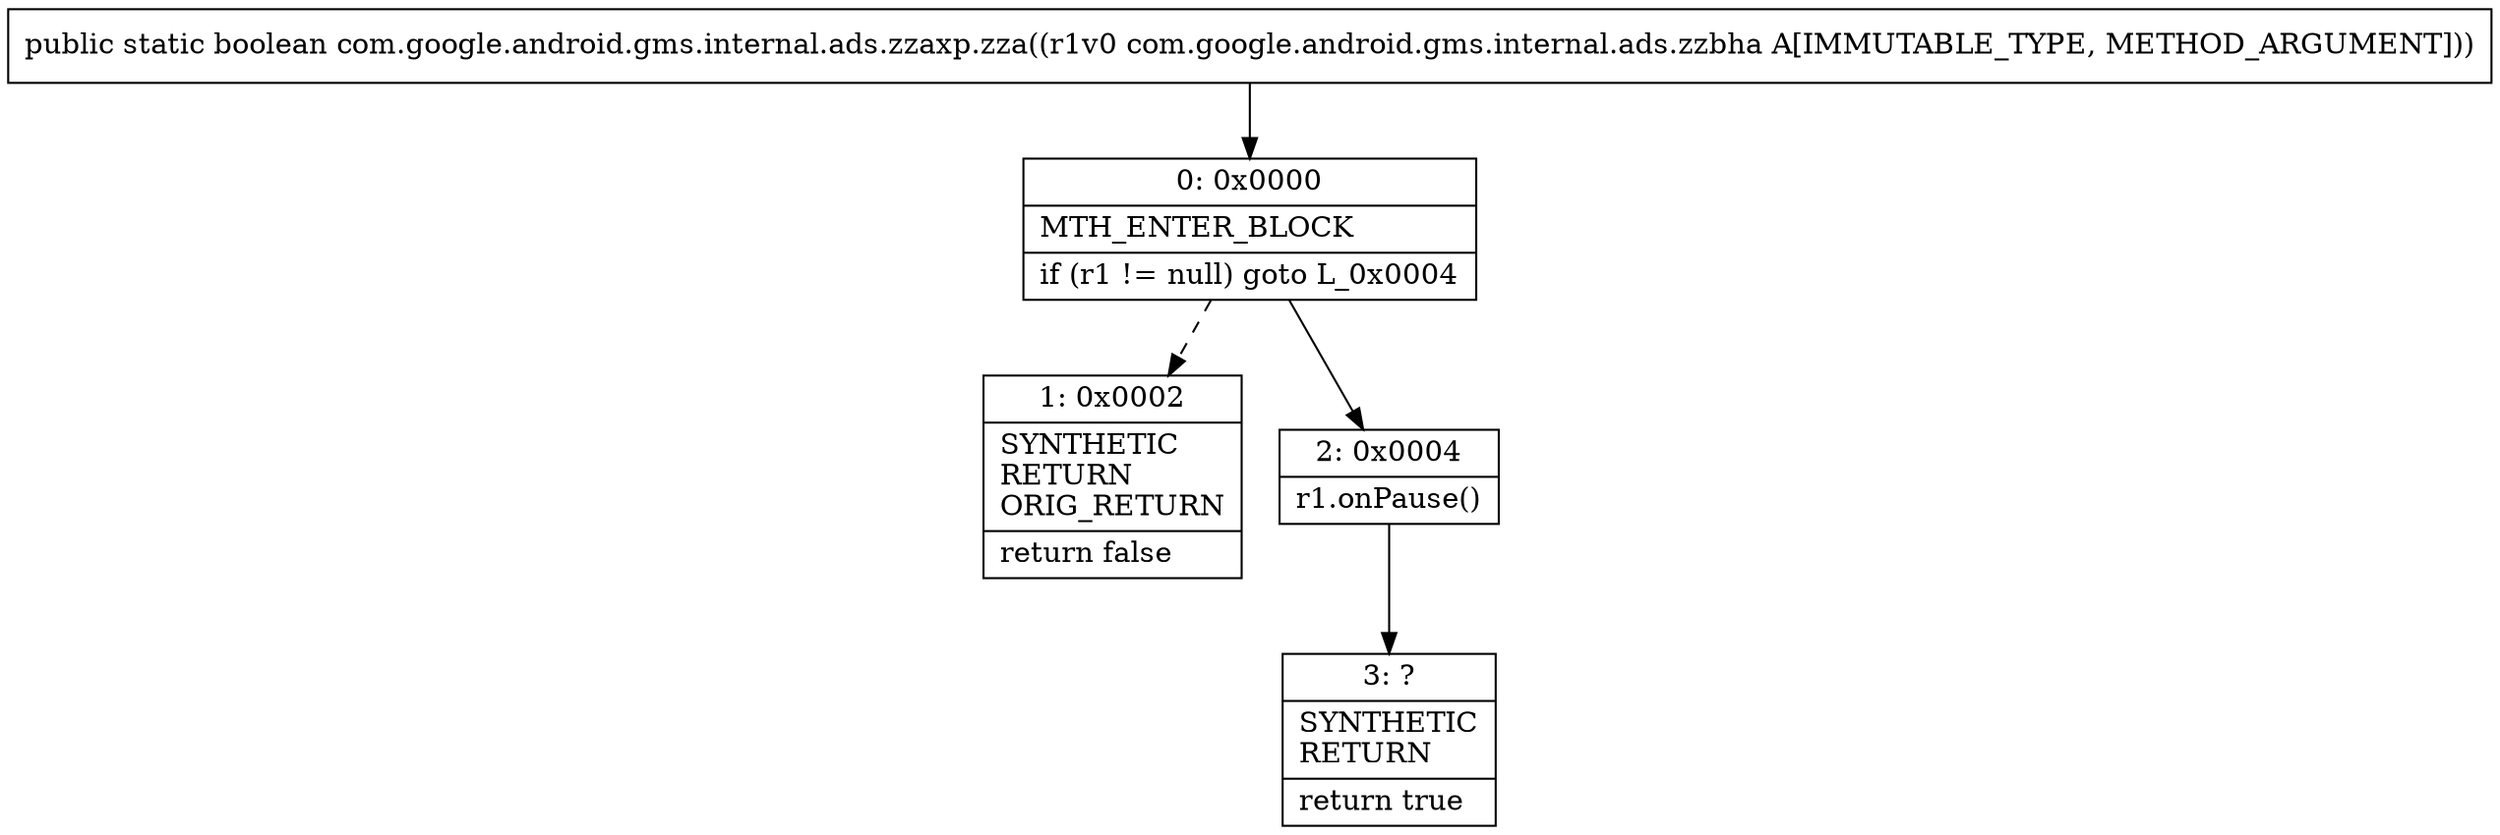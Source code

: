 digraph "CFG forcom.google.android.gms.internal.ads.zzaxp.zza(Lcom\/google\/android\/gms\/internal\/ads\/zzbha;)Z" {
Node_0 [shape=record,label="{0\:\ 0x0000|MTH_ENTER_BLOCK\l|if (r1 != null) goto L_0x0004\l}"];
Node_1 [shape=record,label="{1\:\ 0x0002|SYNTHETIC\lRETURN\lORIG_RETURN\l|return false\l}"];
Node_2 [shape=record,label="{2\:\ 0x0004|r1.onPause()\l}"];
Node_3 [shape=record,label="{3\:\ ?|SYNTHETIC\lRETURN\l|return true\l}"];
MethodNode[shape=record,label="{public static boolean com.google.android.gms.internal.ads.zzaxp.zza((r1v0 com.google.android.gms.internal.ads.zzbha A[IMMUTABLE_TYPE, METHOD_ARGUMENT])) }"];
MethodNode -> Node_0;
Node_0 -> Node_1[style=dashed];
Node_0 -> Node_2;
Node_2 -> Node_3;
}

